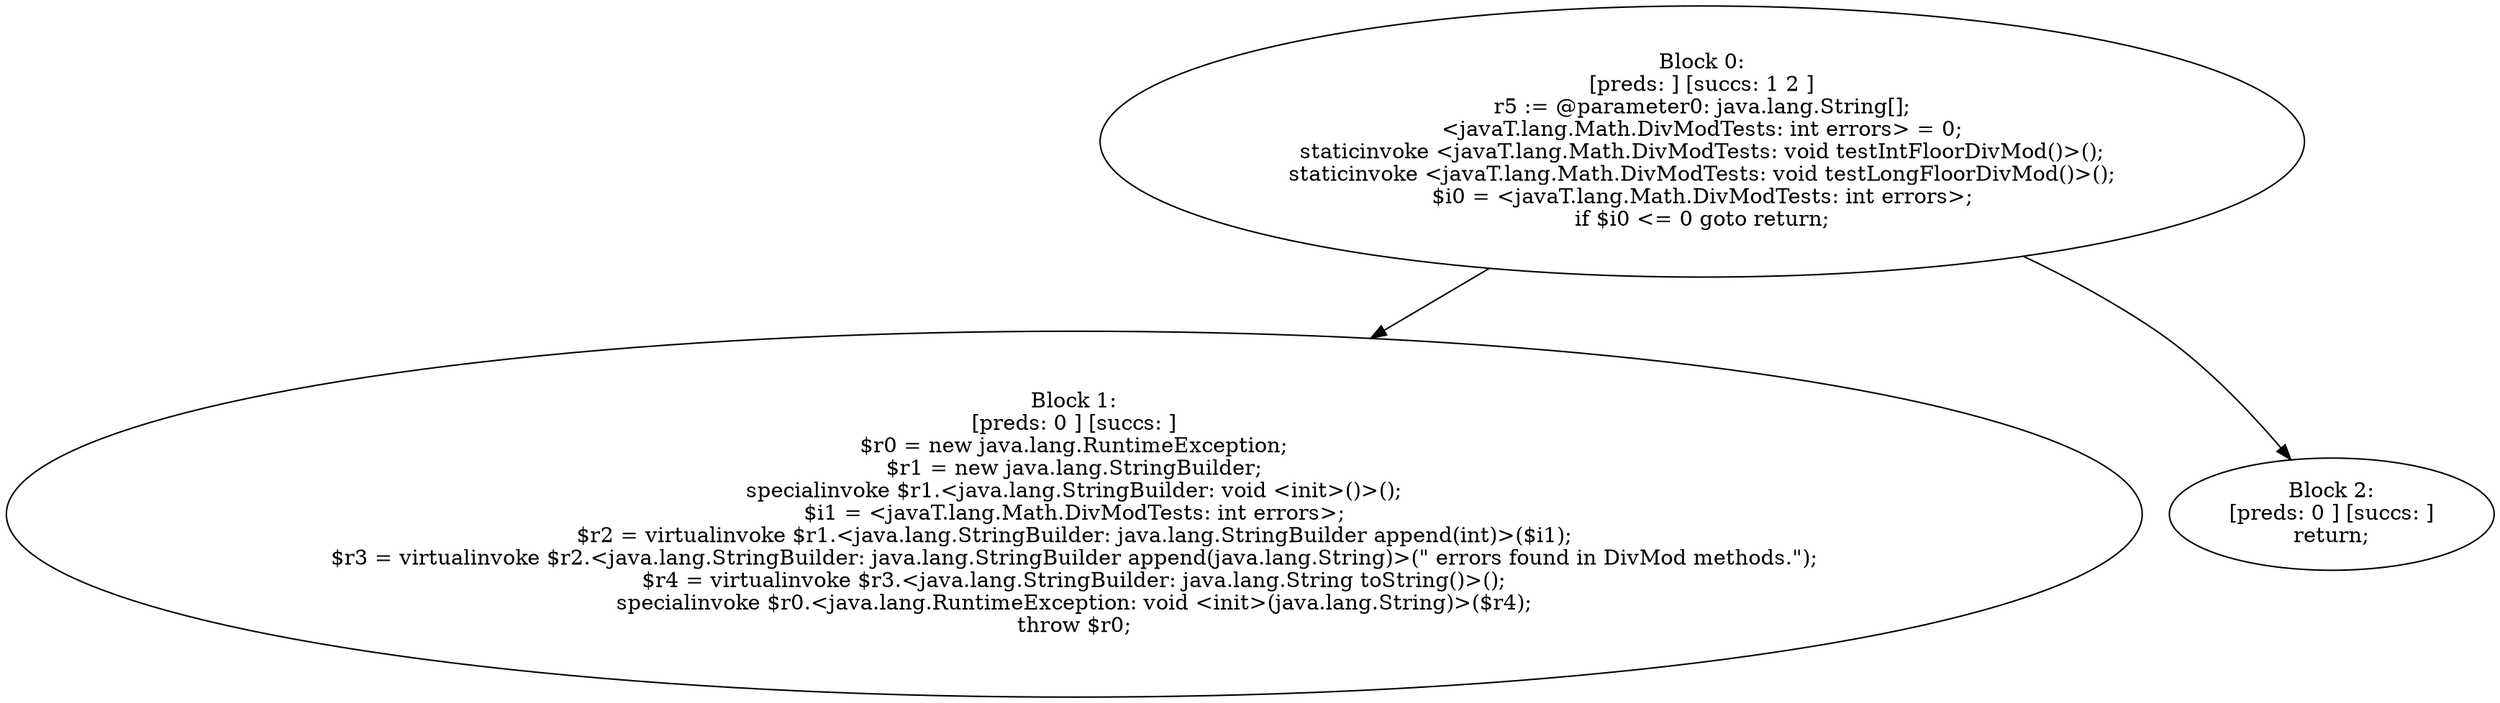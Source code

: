 digraph "unitGraph" {
    "Block 0:
[preds: ] [succs: 1 2 ]
r5 := @parameter0: java.lang.String[];
<javaT.lang.Math.DivModTests: int errors> = 0;
staticinvoke <javaT.lang.Math.DivModTests: void testIntFloorDivMod()>();
staticinvoke <javaT.lang.Math.DivModTests: void testLongFloorDivMod()>();
$i0 = <javaT.lang.Math.DivModTests: int errors>;
if $i0 <= 0 goto return;
"
    "Block 1:
[preds: 0 ] [succs: ]
$r0 = new java.lang.RuntimeException;
$r1 = new java.lang.StringBuilder;
specialinvoke $r1.<java.lang.StringBuilder: void <init>()>();
$i1 = <javaT.lang.Math.DivModTests: int errors>;
$r2 = virtualinvoke $r1.<java.lang.StringBuilder: java.lang.StringBuilder append(int)>($i1);
$r3 = virtualinvoke $r2.<java.lang.StringBuilder: java.lang.StringBuilder append(java.lang.String)>(\" errors found in DivMod methods.\");
$r4 = virtualinvoke $r3.<java.lang.StringBuilder: java.lang.String toString()>();
specialinvoke $r0.<java.lang.RuntimeException: void <init>(java.lang.String)>($r4);
throw $r0;
"
    "Block 2:
[preds: 0 ] [succs: ]
return;
"
    "Block 0:
[preds: ] [succs: 1 2 ]
r5 := @parameter0: java.lang.String[];
<javaT.lang.Math.DivModTests: int errors> = 0;
staticinvoke <javaT.lang.Math.DivModTests: void testIntFloorDivMod()>();
staticinvoke <javaT.lang.Math.DivModTests: void testLongFloorDivMod()>();
$i0 = <javaT.lang.Math.DivModTests: int errors>;
if $i0 <= 0 goto return;
"->"Block 1:
[preds: 0 ] [succs: ]
$r0 = new java.lang.RuntimeException;
$r1 = new java.lang.StringBuilder;
specialinvoke $r1.<java.lang.StringBuilder: void <init>()>();
$i1 = <javaT.lang.Math.DivModTests: int errors>;
$r2 = virtualinvoke $r1.<java.lang.StringBuilder: java.lang.StringBuilder append(int)>($i1);
$r3 = virtualinvoke $r2.<java.lang.StringBuilder: java.lang.StringBuilder append(java.lang.String)>(\" errors found in DivMod methods.\");
$r4 = virtualinvoke $r3.<java.lang.StringBuilder: java.lang.String toString()>();
specialinvoke $r0.<java.lang.RuntimeException: void <init>(java.lang.String)>($r4);
throw $r0;
";
    "Block 0:
[preds: ] [succs: 1 2 ]
r5 := @parameter0: java.lang.String[];
<javaT.lang.Math.DivModTests: int errors> = 0;
staticinvoke <javaT.lang.Math.DivModTests: void testIntFloorDivMod()>();
staticinvoke <javaT.lang.Math.DivModTests: void testLongFloorDivMod()>();
$i0 = <javaT.lang.Math.DivModTests: int errors>;
if $i0 <= 0 goto return;
"->"Block 2:
[preds: 0 ] [succs: ]
return;
";
}
